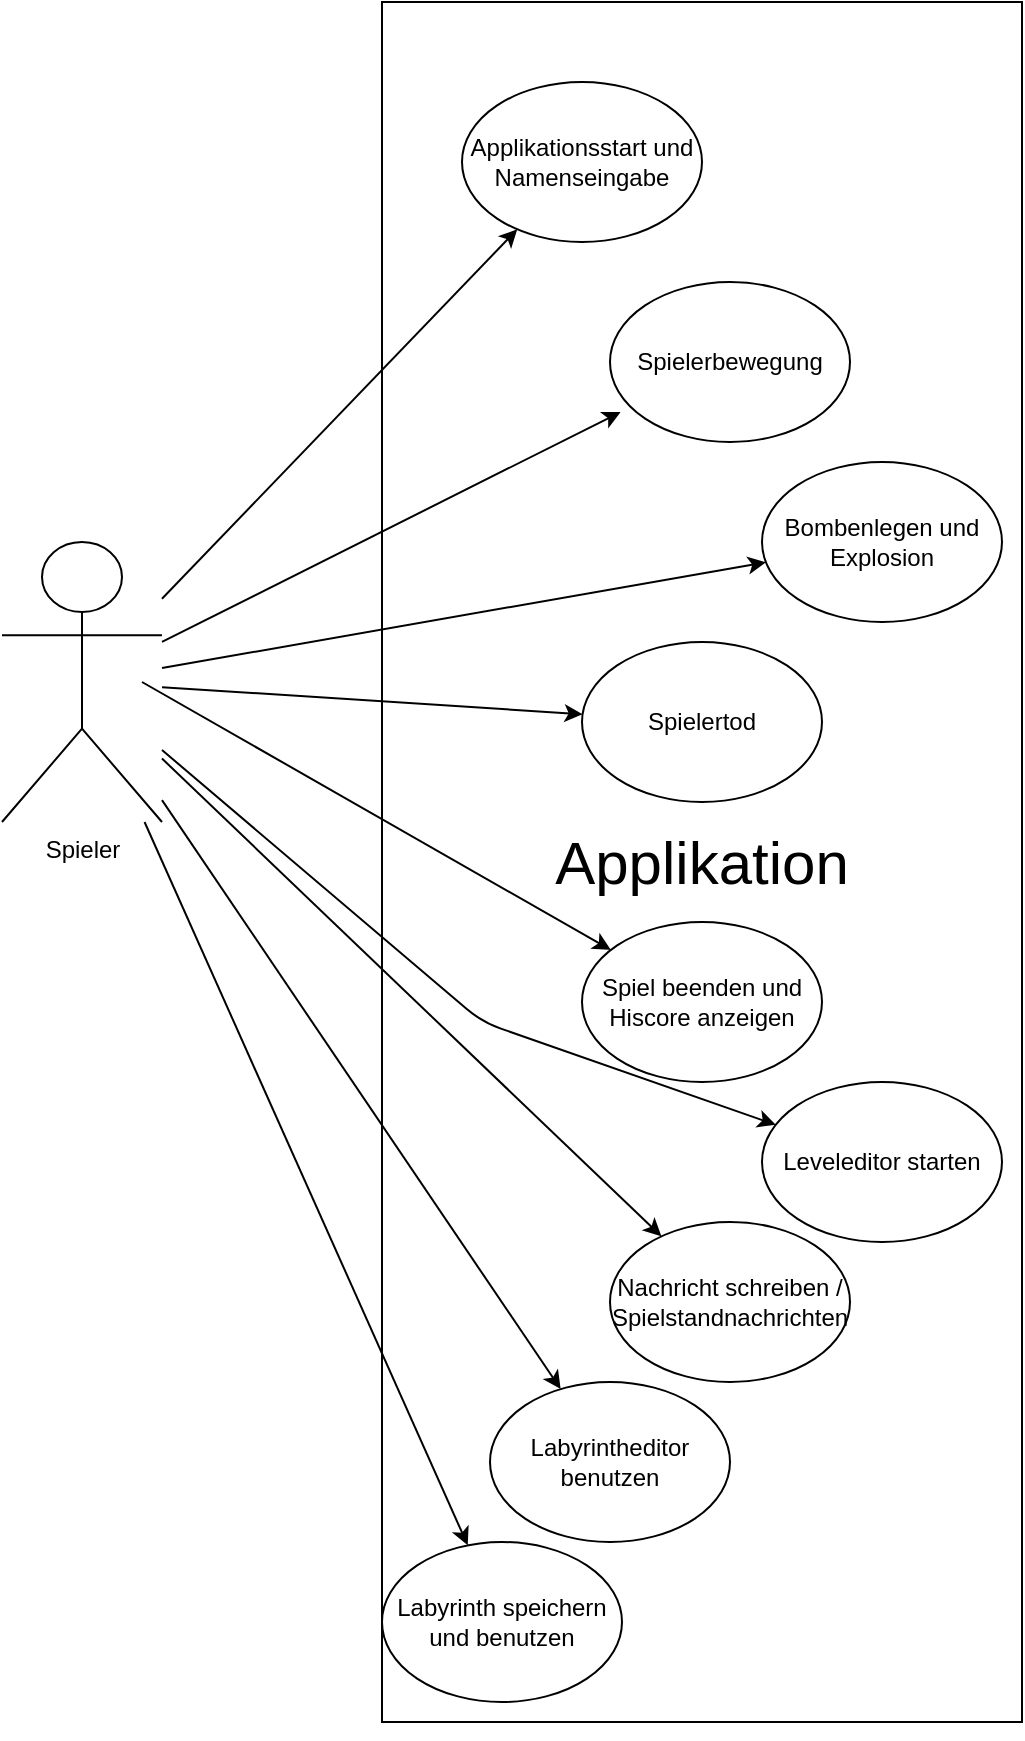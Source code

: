 <mxfile version="13.9.9" type="github">
  <diagram id="hkz-iaXpFmWoAraDN1t4" name="Page-1">
    <mxGraphModel dx="1730" dy="2136" grid="1" gridSize="10" guides="1" tooltips="1" connect="1" arrows="1" fold="1" page="1" pageScale="1" pageWidth="827" pageHeight="1169" math="0" shadow="0">
      <root>
        <mxCell id="0" />
        <mxCell id="1" parent="0" />
        <mxCell id="iZmrzYQ0AmdRKnJRxA6O-11" value="&lt;font style=&quot;font-size: 30px&quot;&gt;Applikation&lt;/font&gt;" style="rounded=0;whiteSpace=wrap;html=1;backgroundOutline=0;" vertex="1" parent="1">
          <mxGeometry x="240" y="-170" width="320" height="860" as="geometry" />
        </mxCell>
        <mxCell id="iZmrzYQ0AmdRKnJRxA6O-1" value="Spieler" style="shape=umlActor;verticalLabelPosition=bottom;verticalAlign=top;html=1;outlineConnect=0;" vertex="1" parent="1">
          <mxGeometry x="50" y="100" width="80" height="140" as="geometry" />
        </mxCell>
        <mxCell id="iZmrzYQ0AmdRKnJRxA6O-6" value="Spielertod" style="ellipse;whiteSpace=wrap;html=1;" vertex="1" parent="1">
          <mxGeometry x="340" y="150" width="120" height="80" as="geometry" />
        </mxCell>
        <mxCell id="iZmrzYQ0AmdRKnJRxA6O-7" value="Bombenlegen und Explosion" style="ellipse;whiteSpace=wrap;html=1;" vertex="1" parent="1">
          <mxGeometry x="430" y="60" width="120" height="80" as="geometry" />
        </mxCell>
        <mxCell id="iZmrzYQ0AmdRKnJRxA6O-8" value="Spielerbewegung" style="ellipse;whiteSpace=wrap;html=1;" vertex="1" parent="1">
          <mxGeometry x="354" y="-30" width="120" height="80" as="geometry" />
        </mxCell>
        <mxCell id="iZmrzYQ0AmdRKnJRxA6O-10" value="Applikationsstart und Namenseingabe" style="ellipse;whiteSpace=wrap;html=1;" vertex="1" parent="1">
          <mxGeometry x="280" y="-130" width="120" height="80" as="geometry" />
        </mxCell>
        <mxCell id="iZmrzYQ0AmdRKnJRxA6O-14" value="Labyrinth speichern und benutzen" style="ellipse;whiteSpace=wrap;html=1;" vertex="1" parent="1">
          <mxGeometry x="240" y="600" width="120" height="80" as="geometry" />
        </mxCell>
        <mxCell id="iZmrzYQ0AmdRKnJRxA6O-15" value="Labyrintheditor benutzen" style="ellipse;whiteSpace=wrap;html=1;" vertex="1" parent="1">
          <mxGeometry x="294" y="520" width="120" height="80" as="geometry" />
        </mxCell>
        <mxCell id="iZmrzYQ0AmdRKnJRxA6O-16" value="Nachricht schreiben / Spielstandnachrichten" style="ellipse;whiteSpace=wrap;html=1;" vertex="1" parent="1">
          <mxGeometry x="354" y="440" width="120" height="80" as="geometry" />
        </mxCell>
        <mxCell id="iZmrzYQ0AmdRKnJRxA6O-17" value="Leveleditor starten" style="ellipse;whiteSpace=wrap;html=1;" vertex="1" parent="1">
          <mxGeometry x="430" y="370" width="120" height="80" as="geometry" />
        </mxCell>
        <mxCell id="iZmrzYQ0AmdRKnJRxA6O-18" value="Spiel beenden und Hiscore anzeigen" style="ellipse;whiteSpace=wrap;html=1;" vertex="1" parent="1">
          <mxGeometry x="340" y="290" width="120" height="80" as="geometry" />
        </mxCell>
        <mxCell id="iZmrzYQ0AmdRKnJRxA6O-19" style="edgeStyle=orthogonalEdgeStyle;rounded=0;orthogonalLoop=1;jettySize=auto;html=1;exitX=0.5;exitY=1;exitDx=0;exitDy=0;" edge="1" parent="1" source="iZmrzYQ0AmdRKnJRxA6O-11" target="iZmrzYQ0AmdRKnJRxA6O-11">
          <mxGeometry relative="1" as="geometry" />
        </mxCell>
        <mxCell id="iZmrzYQ0AmdRKnJRxA6O-22" value="" style="endArrow=classic;html=1;" edge="1" parent="1" source="iZmrzYQ0AmdRKnJRxA6O-1" target="iZmrzYQ0AmdRKnJRxA6O-10">
          <mxGeometry width="50" height="50" relative="1" as="geometry">
            <mxPoint x="340" y="340" as="sourcePoint" />
            <mxPoint x="390" y="290" as="targetPoint" />
          </mxGeometry>
        </mxCell>
        <mxCell id="iZmrzYQ0AmdRKnJRxA6O-24" value="" style="endArrow=classic;html=1;entryX=0.044;entryY=0.813;entryDx=0;entryDy=0;entryPerimeter=0;" edge="1" parent="1" source="iZmrzYQ0AmdRKnJRxA6O-1" target="iZmrzYQ0AmdRKnJRxA6O-8">
          <mxGeometry width="50" height="50" relative="1" as="geometry">
            <mxPoint x="720" y="196.607" as="sourcePoint" />
            <mxPoint x="864.627" y="-10.003" as="targetPoint" />
          </mxGeometry>
        </mxCell>
        <mxCell id="iZmrzYQ0AmdRKnJRxA6O-25" value="" style="endArrow=classic;html=1;" edge="1" parent="1" source="iZmrzYQ0AmdRKnJRxA6O-1" target="iZmrzYQ0AmdRKnJRxA6O-6">
          <mxGeometry width="50" height="50" relative="1" as="geometry">
            <mxPoint x="670" y="316.607" as="sourcePoint" />
            <mxPoint x="814.627" y="109.997" as="targetPoint" />
          </mxGeometry>
        </mxCell>
        <mxCell id="iZmrzYQ0AmdRKnJRxA6O-26" value="" style="endArrow=classic;html=1;" edge="1" parent="1" source="iZmrzYQ0AmdRKnJRxA6O-1" target="iZmrzYQ0AmdRKnJRxA6O-7">
          <mxGeometry width="50" height="50" relative="1" as="geometry">
            <mxPoint x="890" y="326.607" as="sourcePoint" />
            <mxPoint x="1034.627" y="119.997" as="targetPoint" />
          </mxGeometry>
        </mxCell>
        <mxCell id="iZmrzYQ0AmdRKnJRxA6O-27" value="" style="endArrow=classic;html=1;" edge="1" parent="1" target="iZmrzYQ0AmdRKnJRxA6O-18">
          <mxGeometry width="50" height="50" relative="1" as="geometry">
            <mxPoint x="120" y="170" as="sourcePoint" />
            <mxPoint x="1044.627" y="129.997" as="targetPoint" />
          </mxGeometry>
        </mxCell>
        <mxCell id="iZmrzYQ0AmdRKnJRxA6O-31" value="" style="endArrow=classic;html=1;" edge="1" parent="1" source="iZmrzYQ0AmdRKnJRxA6O-1" target="iZmrzYQ0AmdRKnJRxA6O-14">
          <mxGeometry width="50" height="50" relative="1" as="geometry">
            <mxPoint x="100" y="170" as="sourcePoint" />
            <mxPoint x="210" y="330" as="targetPoint" />
          </mxGeometry>
        </mxCell>
        <mxCell id="iZmrzYQ0AmdRKnJRxA6O-32" value="" style="endArrow=classic;html=1;" edge="1" parent="1" source="iZmrzYQ0AmdRKnJRxA6O-1" target="iZmrzYQ0AmdRKnJRxA6O-15">
          <mxGeometry width="50" height="50" relative="1" as="geometry">
            <mxPoint x="80" y="160" as="sourcePoint" />
            <mxPoint x="220" y="340" as="targetPoint" />
          </mxGeometry>
        </mxCell>
        <mxCell id="iZmrzYQ0AmdRKnJRxA6O-33" value="" style="endArrow=classic;html=1;" edge="1" parent="1" source="iZmrzYQ0AmdRKnJRxA6O-1" target="iZmrzYQ0AmdRKnJRxA6O-16">
          <mxGeometry width="50" height="50" relative="1" as="geometry">
            <mxPoint x="110" y="400" as="sourcePoint" />
            <mxPoint x="230" y="350" as="targetPoint" />
          </mxGeometry>
        </mxCell>
        <mxCell id="iZmrzYQ0AmdRKnJRxA6O-34" value="" style="endArrow=classic;html=1;" edge="1" parent="1" source="iZmrzYQ0AmdRKnJRxA6O-1" target="iZmrzYQ0AmdRKnJRxA6O-17">
          <mxGeometry width="50" height="50" relative="1" as="geometry">
            <mxPoint x="120" y="410" as="sourcePoint" />
            <mxPoint x="240" y="360" as="targetPoint" />
            <Array as="points">
              <mxPoint x="290" y="340" />
            </Array>
          </mxGeometry>
        </mxCell>
      </root>
    </mxGraphModel>
  </diagram>
</mxfile>
